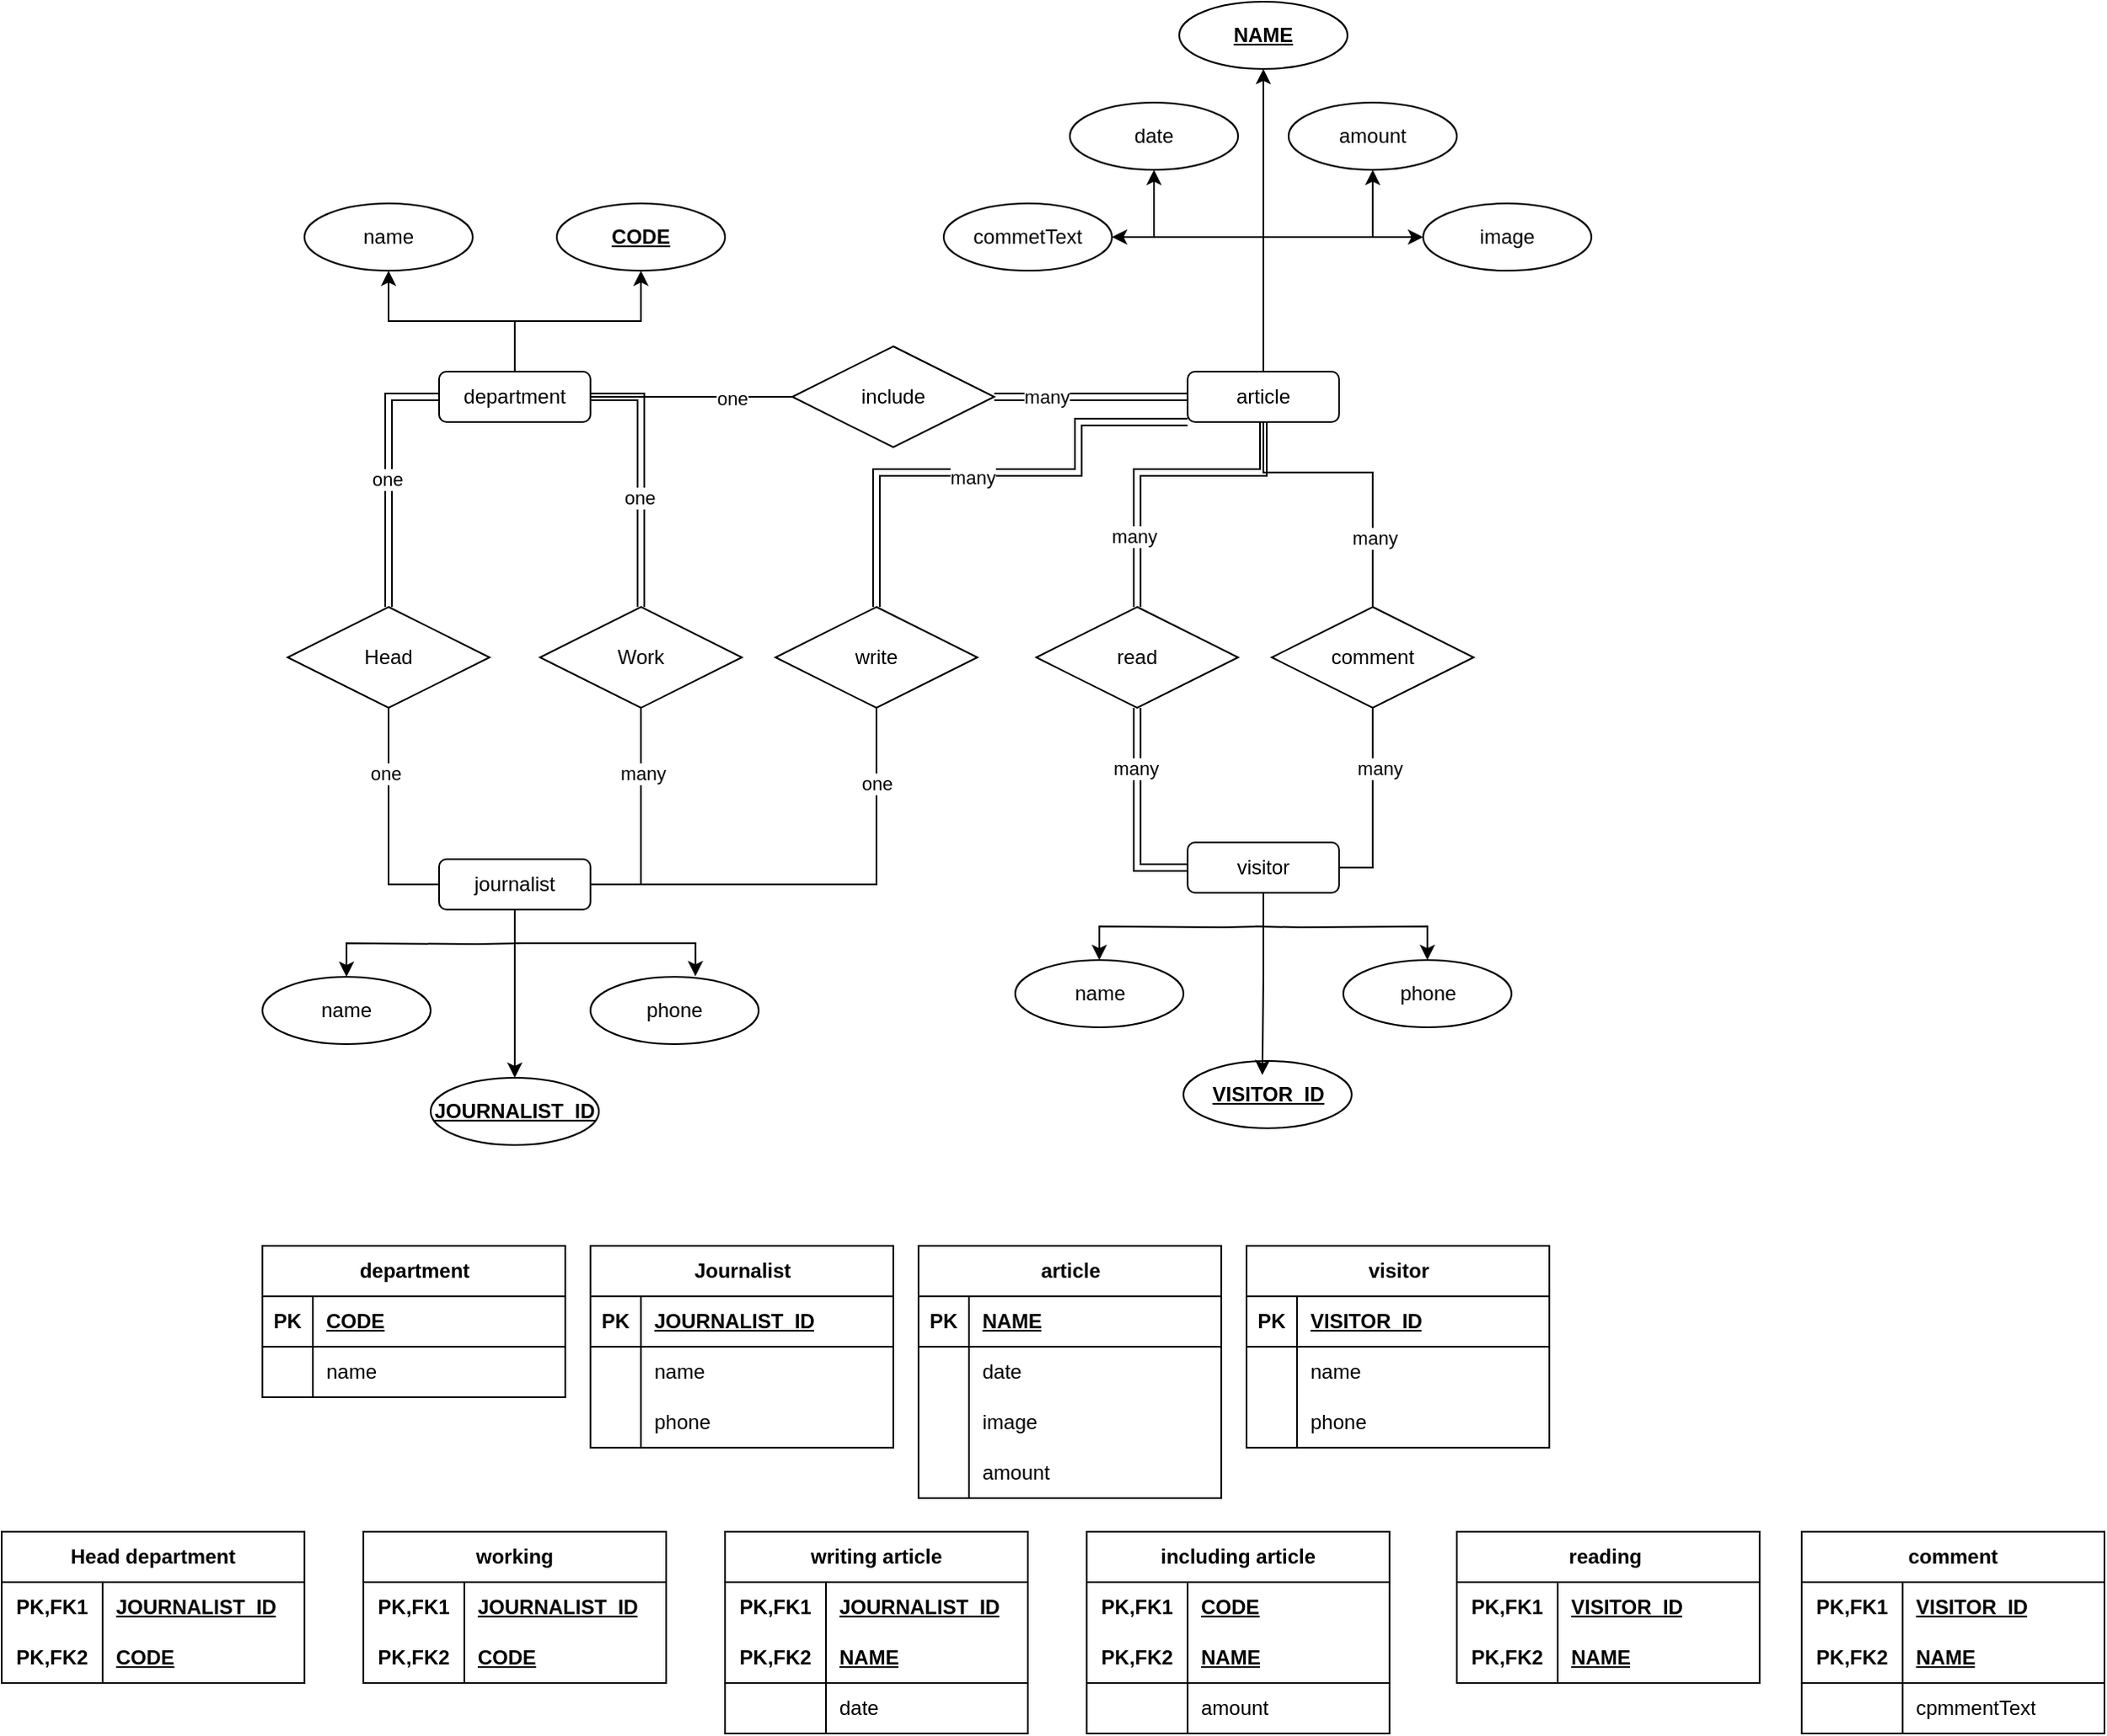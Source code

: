 <mxfile version="27.2.0">
  <diagram name="Page-1" id="ZXgbXsU9x3RriH2LHRqT">
    <mxGraphModel dx="2730" dy="1036" grid="1" gridSize="10" guides="1" tooltips="1" connect="1" arrows="1" fold="1" page="1" pageScale="1" pageWidth="850" pageHeight="1100" math="0" shadow="0">
      <root>
        <mxCell id="0" />
        <mxCell id="1" parent="0" />
        <mxCell id="Zdin0i1xlf6LLZEsbzjL-7" style="edgeStyle=orthogonalEdgeStyle;rounded=0;orthogonalLoop=1;jettySize=auto;html=1;entryX=0.5;entryY=1;entryDx=0;entryDy=0;" edge="1" parent="1" source="Zdin0i1xlf6LLZEsbzjL-1" target="Zdin0i1xlf6LLZEsbzjL-6">
          <mxGeometry relative="1" as="geometry" />
        </mxCell>
        <mxCell id="Zdin0i1xlf6LLZEsbzjL-67" style="edgeStyle=orthogonalEdgeStyle;rounded=0;orthogonalLoop=1;jettySize=auto;html=1;entryX=0.5;entryY=1;entryDx=0;entryDy=0;" edge="1" parent="1" source="Zdin0i1xlf6LLZEsbzjL-1" target="Zdin0i1xlf6LLZEsbzjL-66">
          <mxGeometry relative="1" as="geometry" />
        </mxCell>
        <mxCell id="Zdin0i1xlf6LLZEsbzjL-1" value="department" style="rounded=1;whiteSpace=wrap;html=1;" vertex="1" parent="1">
          <mxGeometry x="140" y="700" width="90" height="30" as="geometry" />
        </mxCell>
        <mxCell id="Zdin0i1xlf6LLZEsbzjL-57" style="edgeStyle=orthogonalEdgeStyle;rounded=0;orthogonalLoop=1;jettySize=auto;html=1;entryX=0.5;entryY=1;entryDx=0;entryDy=0;" edge="1" parent="1" source="Zdin0i1xlf6LLZEsbzjL-2" target="Zdin0i1xlf6LLZEsbzjL-14">
          <mxGeometry relative="1" as="geometry">
            <Array as="points">
              <mxPoint x="630" y="620" />
              <mxPoint x="695" y="620" />
            </Array>
          </mxGeometry>
        </mxCell>
        <mxCell id="Zdin0i1xlf6LLZEsbzjL-58" style="edgeStyle=orthogonalEdgeStyle;rounded=0;orthogonalLoop=1;jettySize=auto;html=1;entryX=0;entryY=0.5;entryDx=0;entryDy=0;" edge="1" parent="1" source="Zdin0i1xlf6LLZEsbzjL-2" target="Zdin0i1xlf6LLZEsbzjL-13">
          <mxGeometry relative="1" as="geometry">
            <Array as="points">
              <mxPoint x="630" y="620" />
            </Array>
          </mxGeometry>
        </mxCell>
        <mxCell id="Zdin0i1xlf6LLZEsbzjL-59" style="edgeStyle=orthogonalEdgeStyle;rounded=0;orthogonalLoop=1;jettySize=auto;html=1;entryX=0.5;entryY=1;entryDx=0;entryDy=0;" edge="1" parent="1" source="Zdin0i1xlf6LLZEsbzjL-2" target="Zdin0i1xlf6LLZEsbzjL-10">
          <mxGeometry relative="1" as="geometry">
            <Array as="points">
              <mxPoint x="630" y="620" />
              <mxPoint x="565" y="620" />
            </Array>
          </mxGeometry>
        </mxCell>
        <mxCell id="Zdin0i1xlf6LLZEsbzjL-226" style="edgeStyle=orthogonalEdgeStyle;rounded=0;orthogonalLoop=1;jettySize=auto;html=1;entryX=0.5;entryY=1;entryDx=0;entryDy=0;" edge="1" parent="1" source="Zdin0i1xlf6LLZEsbzjL-2" target="Zdin0i1xlf6LLZEsbzjL-8">
          <mxGeometry relative="1" as="geometry" />
        </mxCell>
        <mxCell id="Zdin0i1xlf6LLZEsbzjL-227" style="edgeStyle=orthogonalEdgeStyle;rounded=0;orthogonalLoop=1;jettySize=auto;html=1;entryX=1;entryY=0.5;entryDx=0;entryDy=0;" edge="1" parent="1" source="Zdin0i1xlf6LLZEsbzjL-2" target="Zdin0i1xlf6LLZEsbzjL-225">
          <mxGeometry relative="1" as="geometry">
            <Array as="points">
              <mxPoint x="630" y="620" />
            </Array>
          </mxGeometry>
        </mxCell>
        <mxCell id="Zdin0i1xlf6LLZEsbzjL-2" value="article" style="rounded=1;whiteSpace=wrap;html=1;" vertex="1" parent="1">
          <mxGeometry x="585" y="700" width="90" height="30" as="geometry" />
        </mxCell>
        <mxCell id="Zdin0i1xlf6LLZEsbzjL-36" value="" style="edgeStyle=orthogonalEdgeStyle;rounded=0;orthogonalLoop=1;jettySize=auto;html=1;" edge="1" parent="1" source="Zdin0i1xlf6LLZEsbzjL-3" target="Zdin0i1xlf6LLZEsbzjL-16">
          <mxGeometry relative="1" as="geometry" />
        </mxCell>
        <mxCell id="Zdin0i1xlf6LLZEsbzjL-40" style="edgeStyle=orthogonalEdgeStyle;rounded=0;orthogonalLoop=1;jettySize=auto;html=1;entryX=0.5;entryY=0;entryDx=0;entryDy=0;" edge="1" parent="1" target="Zdin0i1xlf6LLZEsbzjL-15">
          <mxGeometry relative="1" as="geometry">
            <mxPoint x="190" y="1040" as="sourcePoint" />
          </mxGeometry>
        </mxCell>
        <mxCell id="Zdin0i1xlf6LLZEsbzjL-3" value="journalist" style="rounded=1;whiteSpace=wrap;html=1;" vertex="1" parent="1">
          <mxGeometry x="140" y="990" width="90" height="30" as="geometry" />
        </mxCell>
        <mxCell id="Zdin0i1xlf6LLZEsbzjL-45" style="edgeStyle=orthogonalEdgeStyle;rounded=0;orthogonalLoop=1;jettySize=auto;html=1;entryX=0.5;entryY=0;entryDx=0;entryDy=0;" edge="1" parent="1" target="Zdin0i1xlf6LLZEsbzjL-18">
          <mxGeometry relative="1" as="geometry">
            <mxPoint x="630" y="1030" as="sourcePoint" />
          </mxGeometry>
        </mxCell>
        <mxCell id="Zdin0i1xlf6LLZEsbzjL-46" style="edgeStyle=orthogonalEdgeStyle;rounded=0;orthogonalLoop=1;jettySize=auto;html=1;" edge="1" parent="1" target="Zdin0i1xlf6LLZEsbzjL-20">
          <mxGeometry relative="1" as="geometry">
            <mxPoint x="625" y="1030" as="sourcePoint" />
          </mxGeometry>
        </mxCell>
        <mxCell id="Zdin0i1xlf6LLZEsbzjL-4" value="visitor" style="rounded=1;whiteSpace=wrap;html=1;" vertex="1" parent="1">
          <mxGeometry x="585" y="980" width="90" height="30" as="geometry" />
        </mxCell>
        <mxCell id="Zdin0i1xlf6LLZEsbzjL-6" value="name" style="ellipse;whiteSpace=wrap;html=1;align=center;" vertex="1" parent="1">
          <mxGeometry x="60" y="600" width="100" height="40" as="geometry" />
        </mxCell>
        <mxCell id="Zdin0i1xlf6LLZEsbzjL-8" value="&lt;b&gt;&lt;u&gt;NAME&lt;/u&gt;&lt;/b&gt;" style="ellipse;whiteSpace=wrap;html=1;align=center;" vertex="1" parent="1">
          <mxGeometry x="580" y="480" width="100" height="40" as="geometry" />
        </mxCell>
        <mxCell id="Zdin0i1xlf6LLZEsbzjL-10" value="date" style="ellipse;whiteSpace=wrap;html=1;align=center;" vertex="1" parent="1">
          <mxGeometry x="515" y="540" width="100" height="40" as="geometry" />
        </mxCell>
        <mxCell id="Zdin0i1xlf6LLZEsbzjL-13" value="image" style="ellipse;whiteSpace=wrap;html=1;align=center;" vertex="1" parent="1">
          <mxGeometry x="725" y="600" width="100" height="40" as="geometry" />
        </mxCell>
        <mxCell id="Zdin0i1xlf6LLZEsbzjL-14" value="amount" style="ellipse;whiteSpace=wrap;html=1;align=center;" vertex="1" parent="1">
          <mxGeometry x="645" y="540" width="100" height="40" as="geometry" />
        </mxCell>
        <mxCell id="Zdin0i1xlf6LLZEsbzjL-15" value="name" style="ellipse;whiteSpace=wrap;html=1;align=center;" vertex="1" parent="1">
          <mxGeometry x="35" y="1060" width="100" height="40" as="geometry" />
        </mxCell>
        <mxCell id="Zdin0i1xlf6LLZEsbzjL-16" value="&lt;u&gt;&lt;b&gt;JOURNALIST_ID&lt;/b&gt;&lt;/u&gt;" style="ellipse;whiteSpace=wrap;html=1;align=center;" vertex="1" parent="1">
          <mxGeometry x="135" y="1120" width="100" height="40" as="geometry" />
        </mxCell>
        <mxCell id="Zdin0i1xlf6LLZEsbzjL-17" value="phone" style="ellipse;whiteSpace=wrap;html=1;align=center;" vertex="1" parent="1">
          <mxGeometry x="230" y="1060" width="100" height="40" as="geometry" />
        </mxCell>
        <mxCell id="Zdin0i1xlf6LLZEsbzjL-18" value="name" style="ellipse;whiteSpace=wrap;html=1;align=center;" vertex="1" parent="1">
          <mxGeometry x="482.5" y="1050" width="100" height="40" as="geometry" />
        </mxCell>
        <mxCell id="Zdin0i1xlf6LLZEsbzjL-19" value="&lt;u&gt;&lt;b&gt;VISITOR_ID&lt;/b&gt;&lt;/u&gt;" style="ellipse;whiteSpace=wrap;html=1;align=center;" vertex="1" parent="1">
          <mxGeometry x="582.5" y="1110" width="100" height="40" as="geometry" />
        </mxCell>
        <mxCell id="Zdin0i1xlf6LLZEsbzjL-20" value="phone" style="ellipse;whiteSpace=wrap;html=1;align=center;" vertex="1" parent="1">
          <mxGeometry x="677.5" y="1050" width="100" height="40" as="geometry" />
        </mxCell>
        <mxCell id="Zdin0i1xlf6LLZEsbzjL-21" value="Head" style="shape=rhombus;perimeter=rhombusPerimeter;whiteSpace=wrap;html=1;align=center;" vertex="1" parent="1">
          <mxGeometry x="50" y="840" width="120" height="60" as="geometry" />
        </mxCell>
        <mxCell id="Zdin0i1xlf6LLZEsbzjL-22" value="Work" style="shape=rhombus;perimeter=rhombusPerimeter;whiteSpace=wrap;html=1;align=center;" vertex="1" parent="1">
          <mxGeometry x="200" y="840" width="120" height="60" as="geometry" />
        </mxCell>
        <mxCell id="Zdin0i1xlf6LLZEsbzjL-32" value="" style="endArrow=none;html=1;rounded=0;exitX=0;exitY=0.5;exitDx=0;exitDy=0;entryX=0.5;entryY=1;entryDx=0;entryDy=0;" edge="1" parent="1" source="Zdin0i1xlf6LLZEsbzjL-3" target="Zdin0i1xlf6LLZEsbzjL-21">
          <mxGeometry width="50" height="50" relative="1" as="geometry">
            <mxPoint x="400" y="840" as="sourcePoint" />
            <mxPoint x="70" y="960" as="targetPoint" />
            <Array as="points">
              <mxPoint x="110" y="1005" />
            </Array>
          </mxGeometry>
        </mxCell>
        <mxCell id="Zdin0i1xlf6LLZEsbzjL-69" value="one" style="edgeLabel;html=1;align=center;verticalAlign=middle;resizable=0;points=[];" vertex="1" connectable="0" parent="Zdin0i1xlf6LLZEsbzjL-32">
          <mxGeometry x="0.425" y="2" relative="1" as="geometry">
            <mxPoint as="offset" />
          </mxGeometry>
        </mxCell>
        <mxCell id="Zdin0i1xlf6LLZEsbzjL-33" value="" style="endArrow=none;html=1;rounded=0;exitX=1;exitY=0.5;exitDx=0;exitDy=0;entryX=0.5;entryY=1;entryDx=0;entryDy=0;" edge="1" parent="1" source="Zdin0i1xlf6LLZEsbzjL-3" target="Zdin0i1xlf6LLZEsbzjL-22">
          <mxGeometry width="50" height="50" relative="1" as="geometry">
            <mxPoint x="360" y="1035" as="sourcePoint" />
            <mxPoint x="330" y="930" as="targetPoint" />
            <Array as="points">
              <mxPoint x="260" y="1005" />
            </Array>
          </mxGeometry>
        </mxCell>
        <mxCell id="Zdin0i1xlf6LLZEsbzjL-73" value="many" style="edgeLabel;html=1;align=center;verticalAlign=middle;resizable=0;points=[];" vertex="1" connectable="0" parent="Zdin0i1xlf6LLZEsbzjL-33">
          <mxGeometry x="0.425" y="-1" relative="1" as="geometry">
            <mxPoint as="offset" />
          </mxGeometry>
        </mxCell>
        <mxCell id="Zdin0i1xlf6LLZEsbzjL-34" value="" style="shape=link;endArrow=classic;startArrow=classic;html=1;rounded=0;entryX=0.5;entryY=0;entryDx=0;entryDy=0;exitX=0;exitY=0.5;exitDx=0;exitDy=0;" edge="1" parent="1" source="Zdin0i1xlf6LLZEsbzjL-1" target="Zdin0i1xlf6LLZEsbzjL-21">
          <mxGeometry width="100" height="100" relative="1" as="geometry">
            <mxPoint x="380" y="860" as="sourcePoint" />
            <mxPoint x="480" y="760" as="targetPoint" />
            <Array as="points">
              <mxPoint x="110" y="715" />
            </Array>
          </mxGeometry>
        </mxCell>
        <mxCell id="Zdin0i1xlf6LLZEsbzjL-68" value="one" style="edgeLabel;html=1;align=center;verticalAlign=middle;resizable=0;points=[];" vertex="1" connectable="0" parent="Zdin0i1xlf6LLZEsbzjL-34">
          <mxGeometry x="0.017" y="-1" relative="1" as="geometry">
            <mxPoint as="offset" />
          </mxGeometry>
        </mxCell>
        <mxCell id="Zdin0i1xlf6LLZEsbzjL-35" value="" style="shape=link;endArrow=classic;startArrow=classic;html=1;rounded=0;entryX=0.5;entryY=0;entryDx=0;entryDy=0;exitX=1;exitY=0.5;exitDx=0;exitDy=0;" edge="1" parent="1" source="Zdin0i1xlf6LLZEsbzjL-1" target="Zdin0i1xlf6LLZEsbzjL-22">
          <mxGeometry width="100" height="100" relative="1" as="geometry">
            <mxPoint x="460" y="810" as="sourcePoint" />
            <mxPoint x="430" y="925" as="targetPoint" />
            <Array as="points">
              <mxPoint x="260" y="715" />
            </Array>
          </mxGeometry>
        </mxCell>
        <mxCell id="Zdin0i1xlf6LLZEsbzjL-70" value="one" style="edgeLabel;html=1;align=center;verticalAlign=middle;resizable=0;points=[];" vertex="1" connectable="0" parent="Zdin0i1xlf6LLZEsbzjL-35">
          <mxGeometry x="0.159" y="-1" relative="1" as="geometry">
            <mxPoint as="offset" />
          </mxGeometry>
        </mxCell>
        <mxCell id="Zdin0i1xlf6LLZEsbzjL-38" style="edgeStyle=orthogonalEdgeStyle;rounded=0;orthogonalLoop=1;jettySize=auto;html=1;entryX=0.624;entryY=-0.01;entryDx=0;entryDy=0;entryPerimeter=0;" edge="1" parent="1" source="Zdin0i1xlf6LLZEsbzjL-3" target="Zdin0i1xlf6LLZEsbzjL-17">
          <mxGeometry relative="1" as="geometry" />
        </mxCell>
        <mxCell id="Zdin0i1xlf6LLZEsbzjL-43" style="edgeStyle=orthogonalEdgeStyle;rounded=0;orthogonalLoop=1;jettySize=auto;html=1;entryX=0.469;entryY=0.21;entryDx=0;entryDy=0;entryPerimeter=0;" edge="1" parent="1" source="Zdin0i1xlf6LLZEsbzjL-4" target="Zdin0i1xlf6LLZEsbzjL-19">
          <mxGeometry relative="1" as="geometry" />
        </mxCell>
        <mxCell id="Zdin0i1xlf6LLZEsbzjL-47" value="write" style="shape=rhombus;perimeter=rhombusPerimeter;whiteSpace=wrap;html=1;align=center;" vertex="1" parent="1">
          <mxGeometry x="340" y="840" width="120" height="60" as="geometry" />
        </mxCell>
        <mxCell id="Zdin0i1xlf6LLZEsbzjL-49" value="" style="endArrow=none;html=1;rounded=0;exitX=1;exitY=0.5;exitDx=0;exitDy=0;entryX=0.5;entryY=1;entryDx=0;entryDy=0;" edge="1" parent="1" source="Zdin0i1xlf6LLZEsbzjL-3" target="Zdin0i1xlf6LLZEsbzjL-47">
          <mxGeometry width="50" height="50" relative="1" as="geometry">
            <mxPoint x="420" y="1055" as="sourcePoint" />
            <mxPoint x="450" y="950" as="targetPoint" />
            <Array as="points">
              <mxPoint x="400" y="1005" />
            </Array>
          </mxGeometry>
        </mxCell>
        <mxCell id="Zdin0i1xlf6LLZEsbzjL-78" value="one" style="edgeLabel;html=1;align=center;verticalAlign=middle;resizable=0;points=[];" vertex="1" connectable="0" parent="Zdin0i1xlf6LLZEsbzjL-49">
          <mxGeometry x="0.674" relative="1" as="geometry">
            <mxPoint as="offset" />
          </mxGeometry>
        </mxCell>
        <mxCell id="Zdin0i1xlf6LLZEsbzjL-50" value="" style="shape=link;endArrow=classic;startArrow=classic;html=1;rounded=0;entryX=0.5;entryY=0;entryDx=0;entryDy=0;exitX=0;exitY=1;exitDx=0;exitDy=0;" edge="1" parent="1" source="Zdin0i1xlf6LLZEsbzjL-2" target="Zdin0i1xlf6LLZEsbzjL-47">
          <mxGeometry width="100" height="100" relative="1" as="geometry">
            <mxPoint x="535" y="740" as="sourcePoint" />
            <mxPoint x="485" y="830" as="targetPoint" />
            <Array as="points">
              <mxPoint x="520" y="730" />
              <mxPoint x="520" y="760" />
              <mxPoint x="400" y="760" />
            </Array>
          </mxGeometry>
        </mxCell>
        <mxCell id="Zdin0i1xlf6LLZEsbzjL-77" value="many" style="edgeLabel;html=1;align=center;verticalAlign=middle;resizable=0;points=[];" vertex="1" connectable="0" parent="Zdin0i1xlf6LLZEsbzjL-50">
          <mxGeometry x="0.075" y="3" relative="1" as="geometry">
            <mxPoint as="offset" />
          </mxGeometry>
        </mxCell>
        <mxCell id="Zdin0i1xlf6LLZEsbzjL-51" value="read" style="shape=rhombus;perimeter=rhombusPerimeter;whiteSpace=wrap;html=1;align=center;" vertex="1" parent="1">
          <mxGeometry x="495" y="840" width="120" height="60" as="geometry" />
        </mxCell>
        <mxCell id="Zdin0i1xlf6LLZEsbzjL-52" value="comment" style="shape=rhombus;perimeter=rhombusPerimeter;whiteSpace=wrap;html=1;align=center;" vertex="1" parent="1">
          <mxGeometry x="635" y="840" width="120" height="60" as="geometry" />
        </mxCell>
        <mxCell id="Zdin0i1xlf6LLZEsbzjL-53" value="" style="shape=link;endArrow=classic;startArrow=classic;html=1;rounded=0;entryX=0;entryY=0.5;entryDx=0;entryDy=0;exitX=0.5;exitY=1;exitDx=0;exitDy=0;" edge="1" parent="1" source="Zdin0i1xlf6LLZEsbzjL-51" target="Zdin0i1xlf6LLZEsbzjL-4">
          <mxGeometry width="100" height="100" relative="1" as="geometry">
            <mxPoint x="705" y="950" as="sourcePoint" />
            <mxPoint x="520" y="1075" as="targetPoint" />
            <Array as="points">
              <mxPoint x="555" y="995" />
            </Array>
          </mxGeometry>
        </mxCell>
        <mxCell id="Zdin0i1xlf6LLZEsbzjL-80" value="many" style="edgeLabel;html=1;align=center;verticalAlign=middle;resizable=0;points=[];" vertex="1" connectable="0" parent="Zdin0i1xlf6LLZEsbzjL-53">
          <mxGeometry x="-0.427" y="-1" relative="1" as="geometry">
            <mxPoint as="offset" />
          </mxGeometry>
        </mxCell>
        <mxCell id="Zdin0i1xlf6LLZEsbzjL-54" value="" style="endArrow=none;html=1;rounded=0;exitX=1;exitY=0.5;exitDx=0;exitDy=0;entryX=0.5;entryY=1;entryDx=0;entryDy=0;" edge="1" parent="1" source="Zdin0i1xlf6LLZEsbzjL-4" target="Zdin0i1xlf6LLZEsbzjL-52">
          <mxGeometry width="50" height="50" relative="1" as="geometry">
            <mxPoint x="695" y="1020" as="sourcePoint" />
            <mxPoint x="725" y="915" as="targetPoint" />
            <Array as="points">
              <mxPoint x="695" y="995" />
            </Array>
          </mxGeometry>
        </mxCell>
        <mxCell id="Zdin0i1xlf6LLZEsbzjL-82" value="many" style="edgeLabel;html=1;align=center;verticalAlign=middle;resizable=0;points=[];" vertex="1" connectable="0" parent="Zdin0i1xlf6LLZEsbzjL-54">
          <mxGeometry x="0.377" y="-4" relative="1" as="geometry">
            <mxPoint as="offset" />
          </mxGeometry>
        </mxCell>
        <mxCell id="Zdin0i1xlf6LLZEsbzjL-55" value="" style="shape=link;endArrow=classic;startArrow=classic;html=1;rounded=0;entryX=0.5;entryY=0;entryDx=0;entryDy=0;exitX=0.5;exitY=1;exitDx=0;exitDy=0;" edge="1" parent="1" source="Zdin0i1xlf6LLZEsbzjL-2" target="Zdin0i1xlf6LLZEsbzjL-51">
          <mxGeometry width="100" height="100" relative="1" as="geometry">
            <mxPoint x="630" y="800" as="sourcePoint" />
            <mxPoint x="550" y="875" as="targetPoint" />
            <Array as="points">
              <mxPoint x="630" y="760" />
              <mxPoint x="555" y="760" />
            </Array>
          </mxGeometry>
        </mxCell>
        <mxCell id="Zdin0i1xlf6LLZEsbzjL-79" value="many" style="edgeLabel;html=1;align=center;verticalAlign=middle;resizable=0;points=[];" vertex="1" connectable="0" parent="Zdin0i1xlf6LLZEsbzjL-55">
          <mxGeometry x="0.544" y="-2" relative="1" as="geometry">
            <mxPoint as="offset" />
          </mxGeometry>
        </mxCell>
        <mxCell id="Zdin0i1xlf6LLZEsbzjL-56" value="" style="endArrow=none;html=1;rounded=0;exitX=0.5;exitY=0;exitDx=0;exitDy=0;entryX=0.5;entryY=1;entryDx=0;entryDy=0;" edge="1" parent="1" source="Zdin0i1xlf6LLZEsbzjL-52" target="Zdin0i1xlf6LLZEsbzjL-2">
          <mxGeometry width="50" height="50" relative="1" as="geometry">
            <mxPoint x="740" y="865" as="sourcePoint" />
            <mxPoint x="760" y="770" as="targetPoint" />
            <Array as="points">
              <mxPoint x="695" y="760" />
              <mxPoint x="630" y="760" />
            </Array>
          </mxGeometry>
        </mxCell>
        <mxCell id="Zdin0i1xlf6LLZEsbzjL-81" value="many" style="edgeLabel;html=1;align=center;verticalAlign=middle;resizable=0;points=[];" vertex="1" connectable="0" parent="Zdin0i1xlf6LLZEsbzjL-56">
          <mxGeometry x="-0.529" y="-1" relative="1" as="geometry">
            <mxPoint as="offset" />
          </mxGeometry>
        </mxCell>
        <mxCell id="Zdin0i1xlf6LLZEsbzjL-62" value="include" style="shape=rhombus;perimeter=rhombusPerimeter;whiteSpace=wrap;html=1;align=center;" vertex="1" parent="1">
          <mxGeometry x="350" y="685" width="120" height="60" as="geometry" />
        </mxCell>
        <mxCell id="Zdin0i1xlf6LLZEsbzjL-63" value="" style="shape=link;endArrow=classic;startArrow=classic;html=1;rounded=0;entryX=1;entryY=0.5;entryDx=0;entryDy=0;exitX=0;exitY=0.5;exitDx=0;exitDy=0;" edge="1" parent="1" source="Zdin0i1xlf6LLZEsbzjL-2" target="Zdin0i1xlf6LLZEsbzjL-62">
          <mxGeometry width="100" height="100" relative="1" as="geometry">
            <mxPoint x="360" y="650" as="sourcePoint" />
            <mxPoint x="330" y="765" as="targetPoint" />
            <Array as="points" />
          </mxGeometry>
        </mxCell>
        <mxCell id="Zdin0i1xlf6LLZEsbzjL-74" value="many" style="edgeLabel;html=1;align=center;verticalAlign=middle;resizable=0;points=[];" vertex="1" connectable="0" parent="Zdin0i1xlf6LLZEsbzjL-63">
          <mxGeometry x="0.471" relative="1" as="geometry">
            <mxPoint as="offset" />
          </mxGeometry>
        </mxCell>
        <mxCell id="Zdin0i1xlf6LLZEsbzjL-64" value="" style="endArrow=none;html=1;rounded=0;exitX=0;exitY=0.5;exitDx=0;exitDy=0;entryX=1;entryY=0.5;entryDx=0;entryDy=0;" edge="1" parent="1" source="Zdin0i1xlf6LLZEsbzjL-62" target="Zdin0i1xlf6LLZEsbzjL-1">
          <mxGeometry width="50" height="50" relative="1" as="geometry">
            <mxPoint x="375" y="690" as="sourcePoint" />
            <mxPoint x="310" y="580" as="targetPoint" />
            <Array as="points" />
          </mxGeometry>
        </mxCell>
        <mxCell id="Zdin0i1xlf6LLZEsbzjL-76" value="one" style="edgeLabel;html=1;align=center;verticalAlign=middle;resizable=0;points=[];" vertex="1" connectable="0" parent="Zdin0i1xlf6LLZEsbzjL-64">
          <mxGeometry x="-0.39" y="1" relative="1" as="geometry">
            <mxPoint as="offset" />
          </mxGeometry>
        </mxCell>
        <mxCell id="Zdin0i1xlf6LLZEsbzjL-66" value="&lt;b&gt;&lt;u&gt;CODE&lt;/u&gt;&lt;/b&gt;" style="ellipse;whiteSpace=wrap;html=1;align=center;" vertex="1" parent="1">
          <mxGeometry x="210" y="600" width="100" height="40" as="geometry" />
        </mxCell>
        <mxCell id="Zdin0i1xlf6LLZEsbzjL-83" value="department" style="shape=table;startSize=30;container=1;collapsible=1;childLayout=tableLayout;fixedRows=1;rowLines=0;fontStyle=1;align=center;resizeLast=1;html=1;" vertex="1" parent="1">
          <mxGeometry x="35" y="1220" width="180" height="90" as="geometry" />
        </mxCell>
        <mxCell id="Zdin0i1xlf6LLZEsbzjL-84" value="" style="shape=tableRow;horizontal=0;startSize=0;swimlaneHead=0;swimlaneBody=0;fillColor=none;collapsible=0;dropTarget=0;points=[[0,0.5],[1,0.5]];portConstraint=eastwest;top=0;left=0;right=0;bottom=1;" vertex="1" parent="Zdin0i1xlf6LLZEsbzjL-83">
          <mxGeometry y="30" width="180" height="30" as="geometry" />
        </mxCell>
        <mxCell id="Zdin0i1xlf6LLZEsbzjL-85" value="PK" style="shape=partialRectangle;connectable=0;fillColor=none;top=0;left=0;bottom=0;right=0;fontStyle=1;overflow=hidden;whiteSpace=wrap;html=1;" vertex="1" parent="Zdin0i1xlf6LLZEsbzjL-84">
          <mxGeometry width="30" height="30" as="geometry">
            <mxRectangle width="30" height="30" as="alternateBounds" />
          </mxGeometry>
        </mxCell>
        <mxCell id="Zdin0i1xlf6LLZEsbzjL-86" value="CODE" style="shape=partialRectangle;connectable=0;fillColor=none;top=0;left=0;bottom=0;right=0;align=left;spacingLeft=6;fontStyle=5;overflow=hidden;whiteSpace=wrap;html=1;" vertex="1" parent="Zdin0i1xlf6LLZEsbzjL-84">
          <mxGeometry x="30" width="150" height="30" as="geometry">
            <mxRectangle width="150" height="30" as="alternateBounds" />
          </mxGeometry>
        </mxCell>
        <mxCell id="Zdin0i1xlf6LLZEsbzjL-87" value="" style="shape=tableRow;horizontal=0;startSize=0;swimlaneHead=0;swimlaneBody=0;fillColor=none;collapsible=0;dropTarget=0;points=[[0,0.5],[1,0.5]];portConstraint=eastwest;top=0;left=0;right=0;bottom=0;" vertex="1" parent="Zdin0i1xlf6LLZEsbzjL-83">
          <mxGeometry y="60" width="180" height="30" as="geometry" />
        </mxCell>
        <mxCell id="Zdin0i1xlf6LLZEsbzjL-88" value="" style="shape=partialRectangle;connectable=0;fillColor=none;top=0;left=0;bottom=0;right=0;editable=1;overflow=hidden;whiteSpace=wrap;html=1;" vertex="1" parent="Zdin0i1xlf6LLZEsbzjL-87">
          <mxGeometry width="30" height="30" as="geometry">
            <mxRectangle width="30" height="30" as="alternateBounds" />
          </mxGeometry>
        </mxCell>
        <mxCell id="Zdin0i1xlf6LLZEsbzjL-89" value="name" style="shape=partialRectangle;connectable=0;fillColor=none;top=0;left=0;bottom=0;right=0;align=left;spacingLeft=6;overflow=hidden;whiteSpace=wrap;html=1;" vertex="1" parent="Zdin0i1xlf6LLZEsbzjL-87">
          <mxGeometry x="30" width="150" height="30" as="geometry">
            <mxRectangle width="150" height="30" as="alternateBounds" />
          </mxGeometry>
        </mxCell>
        <mxCell id="Zdin0i1xlf6LLZEsbzjL-108" value="Journalist" style="shape=table;startSize=30;container=1;collapsible=1;childLayout=tableLayout;fixedRows=1;rowLines=0;fontStyle=1;align=center;resizeLast=1;html=1;" vertex="1" parent="1">
          <mxGeometry x="230" y="1220" width="180" height="120" as="geometry" />
        </mxCell>
        <mxCell id="Zdin0i1xlf6LLZEsbzjL-109" value="" style="shape=tableRow;horizontal=0;startSize=0;swimlaneHead=0;swimlaneBody=0;fillColor=none;collapsible=0;dropTarget=0;points=[[0,0.5],[1,0.5]];portConstraint=eastwest;top=0;left=0;right=0;bottom=1;" vertex="1" parent="Zdin0i1xlf6LLZEsbzjL-108">
          <mxGeometry y="30" width="180" height="30" as="geometry" />
        </mxCell>
        <mxCell id="Zdin0i1xlf6LLZEsbzjL-110" value="PK" style="shape=partialRectangle;connectable=0;fillColor=none;top=0;left=0;bottom=0;right=0;fontStyle=1;overflow=hidden;whiteSpace=wrap;html=1;" vertex="1" parent="Zdin0i1xlf6LLZEsbzjL-109">
          <mxGeometry width="30" height="30" as="geometry">
            <mxRectangle width="30" height="30" as="alternateBounds" />
          </mxGeometry>
        </mxCell>
        <mxCell id="Zdin0i1xlf6LLZEsbzjL-111" value="&lt;u style=&quot;text-align: center;&quot;&gt;JOURNALIST_ID&lt;/u&gt;" style="shape=partialRectangle;connectable=0;fillColor=none;top=0;left=0;bottom=0;right=0;align=left;spacingLeft=6;fontStyle=5;overflow=hidden;whiteSpace=wrap;html=1;" vertex="1" parent="Zdin0i1xlf6LLZEsbzjL-109">
          <mxGeometry x="30" width="150" height="30" as="geometry">
            <mxRectangle width="150" height="30" as="alternateBounds" />
          </mxGeometry>
        </mxCell>
        <mxCell id="Zdin0i1xlf6LLZEsbzjL-112" value="" style="shape=tableRow;horizontal=0;startSize=0;swimlaneHead=0;swimlaneBody=0;fillColor=none;collapsible=0;dropTarget=0;points=[[0,0.5],[1,0.5]];portConstraint=eastwest;top=0;left=0;right=0;bottom=0;" vertex="1" parent="Zdin0i1xlf6LLZEsbzjL-108">
          <mxGeometry y="60" width="180" height="30" as="geometry" />
        </mxCell>
        <mxCell id="Zdin0i1xlf6LLZEsbzjL-113" value="" style="shape=partialRectangle;connectable=0;fillColor=none;top=0;left=0;bottom=0;right=0;editable=1;overflow=hidden;whiteSpace=wrap;html=1;" vertex="1" parent="Zdin0i1xlf6LLZEsbzjL-112">
          <mxGeometry width="30" height="30" as="geometry">
            <mxRectangle width="30" height="30" as="alternateBounds" />
          </mxGeometry>
        </mxCell>
        <mxCell id="Zdin0i1xlf6LLZEsbzjL-114" value="name" style="shape=partialRectangle;connectable=0;fillColor=none;top=0;left=0;bottom=0;right=0;align=left;spacingLeft=6;overflow=hidden;whiteSpace=wrap;html=1;" vertex="1" parent="Zdin0i1xlf6LLZEsbzjL-112">
          <mxGeometry x="30" width="150" height="30" as="geometry">
            <mxRectangle width="150" height="30" as="alternateBounds" />
          </mxGeometry>
        </mxCell>
        <mxCell id="Zdin0i1xlf6LLZEsbzjL-115" value="" style="shape=tableRow;horizontal=0;startSize=0;swimlaneHead=0;swimlaneBody=0;fillColor=none;collapsible=0;dropTarget=0;points=[[0,0.5],[1,0.5]];portConstraint=eastwest;top=0;left=0;right=0;bottom=0;" vertex="1" parent="Zdin0i1xlf6LLZEsbzjL-108">
          <mxGeometry y="90" width="180" height="30" as="geometry" />
        </mxCell>
        <mxCell id="Zdin0i1xlf6LLZEsbzjL-116" value="" style="shape=partialRectangle;connectable=0;fillColor=none;top=0;left=0;bottom=0;right=0;editable=1;overflow=hidden;whiteSpace=wrap;html=1;" vertex="1" parent="Zdin0i1xlf6LLZEsbzjL-115">
          <mxGeometry width="30" height="30" as="geometry">
            <mxRectangle width="30" height="30" as="alternateBounds" />
          </mxGeometry>
        </mxCell>
        <mxCell id="Zdin0i1xlf6LLZEsbzjL-117" value="phone" style="shape=partialRectangle;connectable=0;fillColor=none;top=0;left=0;bottom=0;right=0;align=left;spacingLeft=6;overflow=hidden;whiteSpace=wrap;html=1;" vertex="1" parent="Zdin0i1xlf6LLZEsbzjL-115">
          <mxGeometry x="30" width="150" height="30" as="geometry">
            <mxRectangle width="150" height="30" as="alternateBounds" />
          </mxGeometry>
        </mxCell>
        <mxCell id="Zdin0i1xlf6LLZEsbzjL-121" value="article" style="shape=table;startSize=30;container=1;collapsible=1;childLayout=tableLayout;fixedRows=1;rowLines=0;fontStyle=1;align=center;resizeLast=1;html=1;" vertex="1" parent="1">
          <mxGeometry x="425" y="1220" width="180" height="150" as="geometry" />
        </mxCell>
        <mxCell id="Zdin0i1xlf6LLZEsbzjL-122" value="" style="shape=tableRow;horizontal=0;startSize=0;swimlaneHead=0;swimlaneBody=0;fillColor=none;collapsible=0;dropTarget=0;points=[[0,0.5],[1,0.5]];portConstraint=eastwest;top=0;left=0;right=0;bottom=1;" vertex="1" parent="Zdin0i1xlf6LLZEsbzjL-121">
          <mxGeometry y="30" width="180" height="30" as="geometry" />
        </mxCell>
        <mxCell id="Zdin0i1xlf6LLZEsbzjL-123" value="PK" style="shape=partialRectangle;connectable=0;fillColor=none;top=0;left=0;bottom=0;right=0;fontStyle=1;overflow=hidden;whiteSpace=wrap;html=1;" vertex="1" parent="Zdin0i1xlf6LLZEsbzjL-122">
          <mxGeometry width="30" height="30" as="geometry">
            <mxRectangle width="30" height="30" as="alternateBounds" />
          </mxGeometry>
        </mxCell>
        <mxCell id="Zdin0i1xlf6LLZEsbzjL-124" value="&lt;b style=&quot;text-align: center;&quot;&gt;&lt;u&gt;NAME&lt;/u&gt;&lt;/b&gt;" style="shape=partialRectangle;connectable=0;fillColor=none;top=0;left=0;bottom=0;right=0;align=left;spacingLeft=6;fontStyle=5;overflow=hidden;whiteSpace=wrap;html=1;" vertex="1" parent="Zdin0i1xlf6LLZEsbzjL-122">
          <mxGeometry x="30" width="150" height="30" as="geometry">
            <mxRectangle width="150" height="30" as="alternateBounds" />
          </mxGeometry>
        </mxCell>
        <mxCell id="Zdin0i1xlf6LLZEsbzjL-125" value="" style="shape=tableRow;horizontal=0;startSize=0;swimlaneHead=0;swimlaneBody=0;fillColor=none;collapsible=0;dropTarget=0;points=[[0,0.5],[1,0.5]];portConstraint=eastwest;top=0;left=0;right=0;bottom=0;" vertex="1" parent="Zdin0i1xlf6LLZEsbzjL-121">
          <mxGeometry y="60" width="180" height="30" as="geometry" />
        </mxCell>
        <mxCell id="Zdin0i1xlf6LLZEsbzjL-126" value="" style="shape=partialRectangle;connectable=0;fillColor=none;top=0;left=0;bottom=0;right=0;editable=1;overflow=hidden;whiteSpace=wrap;html=1;" vertex="1" parent="Zdin0i1xlf6LLZEsbzjL-125">
          <mxGeometry width="30" height="30" as="geometry">
            <mxRectangle width="30" height="30" as="alternateBounds" />
          </mxGeometry>
        </mxCell>
        <mxCell id="Zdin0i1xlf6LLZEsbzjL-127" value="date" style="shape=partialRectangle;connectable=0;fillColor=none;top=0;left=0;bottom=0;right=0;align=left;spacingLeft=6;overflow=hidden;whiteSpace=wrap;html=1;" vertex="1" parent="Zdin0i1xlf6LLZEsbzjL-125">
          <mxGeometry x="30" width="150" height="30" as="geometry">
            <mxRectangle width="150" height="30" as="alternateBounds" />
          </mxGeometry>
        </mxCell>
        <mxCell id="Zdin0i1xlf6LLZEsbzjL-128" value="" style="shape=tableRow;horizontal=0;startSize=0;swimlaneHead=0;swimlaneBody=0;fillColor=none;collapsible=0;dropTarget=0;points=[[0,0.5],[1,0.5]];portConstraint=eastwest;top=0;left=0;right=0;bottom=0;" vertex="1" parent="Zdin0i1xlf6LLZEsbzjL-121">
          <mxGeometry y="90" width="180" height="30" as="geometry" />
        </mxCell>
        <mxCell id="Zdin0i1xlf6LLZEsbzjL-129" value="" style="shape=partialRectangle;connectable=0;fillColor=none;top=0;left=0;bottom=0;right=0;editable=1;overflow=hidden;whiteSpace=wrap;html=1;" vertex="1" parent="Zdin0i1xlf6LLZEsbzjL-128">
          <mxGeometry width="30" height="30" as="geometry">
            <mxRectangle width="30" height="30" as="alternateBounds" />
          </mxGeometry>
        </mxCell>
        <mxCell id="Zdin0i1xlf6LLZEsbzjL-130" value="image" style="shape=partialRectangle;connectable=0;fillColor=none;top=0;left=0;bottom=0;right=0;align=left;spacingLeft=6;overflow=hidden;whiteSpace=wrap;html=1;" vertex="1" parent="Zdin0i1xlf6LLZEsbzjL-128">
          <mxGeometry x="30" width="150" height="30" as="geometry">
            <mxRectangle width="150" height="30" as="alternateBounds" />
          </mxGeometry>
        </mxCell>
        <mxCell id="Zdin0i1xlf6LLZEsbzjL-131" value="" style="shape=tableRow;horizontal=0;startSize=0;swimlaneHead=0;swimlaneBody=0;fillColor=none;collapsible=0;dropTarget=0;points=[[0,0.5],[1,0.5]];portConstraint=eastwest;top=0;left=0;right=0;bottom=0;" vertex="1" parent="Zdin0i1xlf6LLZEsbzjL-121">
          <mxGeometry y="120" width="180" height="30" as="geometry" />
        </mxCell>
        <mxCell id="Zdin0i1xlf6LLZEsbzjL-132" value="" style="shape=partialRectangle;connectable=0;fillColor=none;top=0;left=0;bottom=0;right=0;editable=1;overflow=hidden;whiteSpace=wrap;html=1;" vertex="1" parent="Zdin0i1xlf6LLZEsbzjL-131">
          <mxGeometry width="30" height="30" as="geometry">
            <mxRectangle width="30" height="30" as="alternateBounds" />
          </mxGeometry>
        </mxCell>
        <mxCell id="Zdin0i1xlf6LLZEsbzjL-133" value="amount" style="shape=partialRectangle;connectable=0;fillColor=none;top=0;left=0;bottom=0;right=0;align=left;spacingLeft=6;overflow=hidden;whiteSpace=wrap;html=1;" vertex="1" parent="Zdin0i1xlf6LLZEsbzjL-131">
          <mxGeometry x="30" width="150" height="30" as="geometry">
            <mxRectangle width="150" height="30" as="alternateBounds" />
          </mxGeometry>
        </mxCell>
        <mxCell id="Zdin0i1xlf6LLZEsbzjL-134" value="visitor" style="shape=table;startSize=30;container=1;collapsible=1;childLayout=tableLayout;fixedRows=1;rowLines=0;fontStyle=1;align=center;resizeLast=1;html=1;" vertex="1" parent="1">
          <mxGeometry x="620" y="1220" width="180" height="120" as="geometry" />
        </mxCell>
        <mxCell id="Zdin0i1xlf6LLZEsbzjL-135" value="" style="shape=tableRow;horizontal=0;startSize=0;swimlaneHead=0;swimlaneBody=0;fillColor=none;collapsible=0;dropTarget=0;points=[[0,0.5],[1,0.5]];portConstraint=eastwest;top=0;left=0;right=0;bottom=1;" vertex="1" parent="Zdin0i1xlf6LLZEsbzjL-134">
          <mxGeometry y="30" width="180" height="30" as="geometry" />
        </mxCell>
        <mxCell id="Zdin0i1xlf6LLZEsbzjL-136" value="PK" style="shape=partialRectangle;connectable=0;fillColor=none;top=0;left=0;bottom=0;right=0;fontStyle=1;overflow=hidden;whiteSpace=wrap;html=1;" vertex="1" parent="Zdin0i1xlf6LLZEsbzjL-135">
          <mxGeometry width="30" height="30" as="geometry">
            <mxRectangle width="30" height="30" as="alternateBounds" />
          </mxGeometry>
        </mxCell>
        <mxCell id="Zdin0i1xlf6LLZEsbzjL-137" value="&lt;u style=&quot;text-align: center;&quot;&gt;VISITOR_ID&lt;/u&gt;" style="shape=partialRectangle;connectable=0;fillColor=none;top=0;left=0;bottom=0;right=0;align=left;spacingLeft=6;fontStyle=5;overflow=hidden;whiteSpace=wrap;html=1;" vertex="1" parent="Zdin0i1xlf6LLZEsbzjL-135">
          <mxGeometry x="30" width="150" height="30" as="geometry">
            <mxRectangle width="150" height="30" as="alternateBounds" />
          </mxGeometry>
        </mxCell>
        <mxCell id="Zdin0i1xlf6LLZEsbzjL-138" value="" style="shape=tableRow;horizontal=0;startSize=0;swimlaneHead=0;swimlaneBody=0;fillColor=none;collapsible=0;dropTarget=0;points=[[0,0.5],[1,0.5]];portConstraint=eastwest;top=0;left=0;right=0;bottom=0;" vertex="1" parent="Zdin0i1xlf6LLZEsbzjL-134">
          <mxGeometry y="60" width="180" height="30" as="geometry" />
        </mxCell>
        <mxCell id="Zdin0i1xlf6LLZEsbzjL-139" value="" style="shape=partialRectangle;connectable=0;fillColor=none;top=0;left=0;bottom=0;right=0;editable=1;overflow=hidden;whiteSpace=wrap;html=1;" vertex="1" parent="Zdin0i1xlf6LLZEsbzjL-138">
          <mxGeometry width="30" height="30" as="geometry">
            <mxRectangle width="30" height="30" as="alternateBounds" />
          </mxGeometry>
        </mxCell>
        <mxCell id="Zdin0i1xlf6LLZEsbzjL-140" value="name" style="shape=partialRectangle;connectable=0;fillColor=none;top=0;left=0;bottom=0;right=0;align=left;spacingLeft=6;overflow=hidden;whiteSpace=wrap;html=1;" vertex="1" parent="Zdin0i1xlf6LLZEsbzjL-138">
          <mxGeometry x="30" width="150" height="30" as="geometry">
            <mxRectangle width="150" height="30" as="alternateBounds" />
          </mxGeometry>
        </mxCell>
        <mxCell id="Zdin0i1xlf6LLZEsbzjL-141" value="" style="shape=tableRow;horizontal=0;startSize=0;swimlaneHead=0;swimlaneBody=0;fillColor=none;collapsible=0;dropTarget=0;points=[[0,0.5],[1,0.5]];portConstraint=eastwest;top=0;left=0;right=0;bottom=0;" vertex="1" parent="Zdin0i1xlf6LLZEsbzjL-134">
          <mxGeometry y="90" width="180" height="30" as="geometry" />
        </mxCell>
        <mxCell id="Zdin0i1xlf6LLZEsbzjL-142" value="" style="shape=partialRectangle;connectable=0;fillColor=none;top=0;left=0;bottom=0;right=0;editable=1;overflow=hidden;whiteSpace=wrap;html=1;" vertex="1" parent="Zdin0i1xlf6LLZEsbzjL-141">
          <mxGeometry width="30" height="30" as="geometry">
            <mxRectangle width="30" height="30" as="alternateBounds" />
          </mxGeometry>
        </mxCell>
        <mxCell id="Zdin0i1xlf6LLZEsbzjL-143" value="phone" style="shape=partialRectangle;connectable=0;fillColor=none;top=0;left=0;bottom=0;right=0;align=left;spacingLeft=6;overflow=hidden;whiteSpace=wrap;html=1;" vertex="1" parent="Zdin0i1xlf6LLZEsbzjL-141">
          <mxGeometry x="30" width="150" height="30" as="geometry">
            <mxRectangle width="150" height="30" as="alternateBounds" />
          </mxGeometry>
        </mxCell>
        <mxCell id="Zdin0i1xlf6LLZEsbzjL-147" value="Head department" style="shape=table;startSize=30;container=1;collapsible=1;childLayout=tableLayout;fixedRows=1;rowLines=0;fontStyle=1;align=center;resizeLast=1;html=1;whiteSpace=wrap;" vertex="1" parent="1">
          <mxGeometry x="-120" y="1390" width="180" height="90" as="geometry" />
        </mxCell>
        <mxCell id="Zdin0i1xlf6LLZEsbzjL-148" value="" style="shape=tableRow;horizontal=0;startSize=0;swimlaneHead=0;swimlaneBody=0;fillColor=none;collapsible=0;dropTarget=0;points=[[0,0.5],[1,0.5]];portConstraint=eastwest;top=0;left=0;right=0;bottom=0;html=1;" vertex="1" parent="Zdin0i1xlf6LLZEsbzjL-147">
          <mxGeometry y="30" width="180" height="30" as="geometry" />
        </mxCell>
        <mxCell id="Zdin0i1xlf6LLZEsbzjL-149" value="PK,FK1" style="shape=partialRectangle;connectable=0;fillColor=none;top=0;left=0;bottom=0;right=0;fontStyle=1;overflow=hidden;html=1;whiteSpace=wrap;" vertex="1" parent="Zdin0i1xlf6LLZEsbzjL-148">
          <mxGeometry width="60" height="30" as="geometry">
            <mxRectangle width="60" height="30" as="alternateBounds" />
          </mxGeometry>
        </mxCell>
        <mxCell id="Zdin0i1xlf6LLZEsbzjL-150" value="&lt;u style=&quot;text-align: center;&quot;&gt;JOURNALIST_ID&lt;/u&gt;" style="shape=partialRectangle;connectable=0;fillColor=none;top=0;left=0;bottom=0;right=0;align=left;spacingLeft=6;fontStyle=5;overflow=hidden;html=1;whiteSpace=wrap;" vertex="1" parent="Zdin0i1xlf6LLZEsbzjL-148">
          <mxGeometry x="60" width="120" height="30" as="geometry">
            <mxRectangle width="120" height="30" as="alternateBounds" />
          </mxGeometry>
        </mxCell>
        <mxCell id="Zdin0i1xlf6LLZEsbzjL-151" value="" style="shape=tableRow;horizontal=0;startSize=0;swimlaneHead=0;swimlaneBody=0;fillColor=none;collapsible=0;dropTarget=0;points=[[0,0.5],[1,0.5]];portConstraint=eastwest;top=0;left=0;right=0;bottom=1;html=1;" vertex="1" parent="Zdin0i1xlf6LLZEsbzjL-147">
          <mxGeometry y="60" width="180" height="30" as="geometry" />
        </mxCell>
        <mxCell id="Zdin0i1xlf6LLZEsbzjL-152" value="PK,FK2" style="shape=partialRectangle;connectable=0;fillColor=none;top=0;left=0;bottom=0;right=0;fontStyle=1;overflow=hidden;html=1;whiteSpace=wrap;" vertex="1" parent="Zdin0i1xlf6LLZEsbzjL-151">
          <mxGeometry width="60" height="30" as="geometry">
            <mxRectangle width="60" height="30" as="alternateBounds" />
          </mxGeometry>
        </mxCell>
        <mxCell id="Zdin0i1xlf6LLZEsbzjL-153" value="CODE" style="shape=partialRectangle;connectable=0;fillColor=none;top=0;left=0;bottom=0;right=0;align=left;spacingLeft=6;fontStyle=5;overflow=hidden;html=1;whiteSpace=wrap;" vertex="1" parent="Zdin0i1xlf6LLZEsbzjL-151">
          <mxGeometry x="60" width="120" height="30" as="geometry">
            <mxRectangle width="120" height="30" as="alternateBounds" />
          </mxGeometry>
        </mxCell>
        <mxCell id="Zdin0i1xlf6LLZEsbzjL-160" value="working" style="shape=table;startSize=30;container=1;collapsible=1;childLayout=tableLayout;fixedRows=1;rowLines=0;fontStyle=1;align=center;resizeLast=1;html=1;whiteSpace=wrap;" vertex="1" parent="1">
          <mxGeometry x="95" y="1390" width="180" height="90" as="geometry" />
        </mxCell>
        <mxCell id="Zdin0i1xlf6LLZEsbzjL-161" value="" style="shape=tableRow;horizontal=0;startSize=0;swimlaneHead=0;swimlaneBody=0;fillColor=none;collapsible=0;dropTarget=0;points=[[0,0.5],[1,0.5]];portConstraint=eastwest;top=0;left=0;right=0;bottom=0;html=1;" vertex="1" parent="Zdin0i1xlf6LLZEsbzjL-160">
          <mxGeometry y="30" width="180" height="30" as="geometry" />
        </mxCell>
        <mxCell id="Zdin0i1xlf6LLZEsbzjL-162" value="PK,FK1" style="shape=partialRectangle;connectable=0;fillColor=none;top=0;left=0;bottom=0;right=0;fontStyle=1;overflow=hidden;html=1;whiteSpace=wrap;" vertex="1" parent="Zdin0i1xlf6LLZEsbzjL-161">
          <mxGeometry width="60" height="30" as="geometry">
            <mxRectangle width="60" height="30" as="alternateBounds" />
          </mxGeometry>
        </mxCell>
        <mxCell id="Zdin0i1xlf6LLZEsbzjL-163" value="&lt;u style=&quot;text-align: center;&quot;&gt;JOURNALIST_ID&lt;/u&gt;" style="shape=partialRectangle;connectable=0;fillColor=none;top=0;left=0;bottom=0;right=0;align=left;spacingLeft=6;fontStyle=5;overflow=hidden;html=1;whiteSpace=wrap;" vertex="1" parent="Zdin0i1xlf6LLZEsbzjL-161">
          <mxGeometry x="60" width="120" height="30" as="geometry">
            <mxRectangle width="120" height="30" as="alternateBounds" />
          </mxGeometry>
        </mxCell>
        <mxCell id="Zdin0i1xlf6LLZEsbzjL-164" value="" style="shape=tableRow;horizontal=0;startSize=0;swimlaneHead=0;swimlaneBody=0;fillColor=none;collapsible=0;dropTarget=0;points=[[0,0.5],[1,0.5]];portConstraint=eastwest;top=0;left=0;right=0;bottom=1;html=1;" vertex="1" parent="Zdin0i1xlf6LLZEsbzjL-160">
          <mxGeometry y="60" width="180" height="30" as="geometry" />
        </mxCell>
        <mxCell id="Zdin0i1xlf6LLZEsbzjL-165" value="PK,FK2" style="shape=partialRectangle;connectable=0;fillColor=none;top=0;left=0;bottom=0;right=0;fontStyle=1;overflow=hidden;html=1;whiteSpace=wrap;" vertex="1" parent="Zdin0i1xlf6LLZEsbzjL-164">
          <mxGeometry width="60" height="30" as="geometry">
            <mxRectangle width="60" height="30" as="alternateBounds" />
          </mxGeometry>
        </mxCell>
        <mxCell id="Zdin0i1xlf6LLZEsbzjL-166" value="CODE" style="shape=partialRectangle;connectable=0;fillColor=none;top=0;left=0;bottom=0;right=0;align=left;spacingLeft=6;fontStyle=5;overflow=hidden;html=1;whiteSpace=wrap;" vertex="1" parent="Zdin0i1xlf6LLZEsbzjL-164">
          <mxGeometry x="60" width="120" height="30" as="geometry">
            <mxRectangle width="120" height="30" as="alternateBounds" />
          </mxGeometry>
        </mxCell>
        <mxCell id="Zdin0i1xlf6LLZEsbzjL-173" value="writing article" style="shape=table;startSize=30;container=1;collapsible=1;childLayout=tableLayout;fixedRows=1;rowLines=0;fontStyle=1;align=center;resizeLast=1;html=1;whiteSpace=wrap;" vertex="1" parent="1">
          <mxGeometry x="310" y="1390" width="180" height="120" as="geometry" />
        </mxCell>
        <mxCell id="Zdin0i1xlf6LLZEsbzjL-174" value="" style="shape=tableRow;horizontal=0;startSize=0;swimlaneHead=0;swimlaneBody=0;fillColor=none;collapsible=0;dropTarget=0;points=[[0,0.5],[1,0.5]];portConstraint=eastwest;top=0;left=0;right=0;bottom=0;html=1;" vertex="1" parent="Zdin0i1xlf6LLZEsbzjL-173">
          <mxGeometry y="30" width="180" height="30" as="geometry" />
        </mxCell>
        <mxCell id="Zdin0i1xlf6LLZEsbzjL-175" value="PK,FK1" style="shape=partialRectangle;connectable=0;fillColor=none;top=0;left=0;bottom=0;right=0;fontStyle=1;overflow=hidden;html=1;whiteSpace=wrap;" vertex="1" parent="Zdin0i1xlf6LLZEsbzjL-174">
          <mxGeometry width="60" height="30" as="geometry">
            <mxRectangle width="60" height="30" as="alternateBounds" />
          </mxGeometry>
        </mxCell>
        <mxCell id="Zdin0i1xlf6LLZEsbzjL-176" value="&lt;u style=&quot;text-align: center;&quot;&gt;JOURNALIST_ID&lt;/u&gt;" style="shape=partialRectangle;connectable=0;fillColor=none;top=0;left=0;bottom=0;right=0;align=left;spacingLeft=6;fontStyle=5;overflow=hidden;html=1;whiteSpace=wrap;" vertex="1" parent="Zdin0i1xlf6LLZEsbzjL-174">
          <mxGeometry x="60" width="120" height="30" as="geometry">
            <mxRectangle width="120" height="30" as="alternateBounds" />
          </mxGeometry>
        </mxCell>
        <mxCell id="Zdin0i1xlf6LLZEsbzjL-177" value="" style="shape=tableRow;horizontal=0;startSize=0;swimlaneHead=0;swimlaneBody=0;fillColor=none;collapsible=0;dropTarget=0;points=[[0,0.5],[1,0.5]];portConstraint=eastwest;top=0;left=0;right=0;bottom=1;html=1;" vertex="1" parent="Zdin0i1xlf6LLZEsbzjL-173">
          <mxGeometry y="60" width="180" height="30" as="geometry" />
        </mxCell>
        <mxCell id="Zdin0i1xlf6LLZEsbzjL-178" value="PK,FK2" style="shape=partialRectangle;connectable=0;fillColor=none;top=0;left=0;bottom=0;right=0;fontStyle=1;overflow=hidden;html=1;whiteSpace=wrap;" vertex="1" parent="Zdin0i1xlf6LLZEsbzjL-177">
          <mxGeometry width="60" height="30" as="geometry">
            <mxRectangle width="60" height="30" as="alternateBounds" />
          </mxGeometry>
        </mxCell>
        <mxCell id="Zdin0i1xlf6LLZEsbzjL-179" value="&lt;b style=&quot;text-align: center;&quot;&gt;&lt;u&gt;NAME&lt;/u&gt;&lt;/b&gt;" style="shape=partialRectangle;connectable=0;fillColor=none;top=0;left=0;bottom=0;right=0;align=left;spacingLeft=6;fontStyle=5;overflow=hidden;html=1;whiteSpace=wrap;" vertex="1" parent="Zdin0i1xlf6LLZEsbzjL-177">
          <mxGeometry x="60" width="120" height="30" as="geometry">
            <mxRectangle width="120" height="30" as="alternateBounds" />
          </mxGeometry>
        </mxCell>
        <mxCell id="Zdin0i1xlf6LLZEsbzjL-180" value="" style="shape=tableRow;horizontal=0;startSize=0;swimlaneHead=0;swimlaneBody=0;fillColor=none;collapsible=0;dropTarget=0;points=[[0,0.5],[1,0.5]];portConstraint=eastwest;top=0;left=0;right=0;bottom=0;html=1;" vertex="1" parent="Zdin0i1xlf6LLZEsbzjL-173">
          <mxGeometry y="90" width="180" height="30" as="geometry" />
        </mxCell>
        <mxCell id="Zdin0i1xlf6LLZEsbzjL-181" value="" style="shape=partialRectangle;connectable=0;fillColor=none;top=0;left=0;bottom=0;right=0;editable=1;overflow=hidden;html=1;whiteSpace=wrap;" vertex="1" parent="Zdin0i1xlf6LLZEsbzjL-180">
          <mxGeometry width="60" height="30" as="geometry">
            <mxRectangle width="60" height="30" as="alternateBounds" />
          </mxGeometry>
        </mxCell>
        <mxCell id="Zdin0i1xlf6LLZEsbzjL-182" value="date" style="shape=partialRectangle;connectable=0;fillColor=none;top=0;left=0;bottom=0;right=0;align=left;spacingLeft=6;overflow=hidden;html=1;whiteSpace=wrap;" vertex="1" parent="Zdin0i1xlf6LLZEsbzjL-180">
          <mxGeometry x="60" width="120" height="30" as="geometry">
            <mxRectangle width="120" height="30" as="alternateBounds" />
          </mxGeometry>
        </mxCell>
        <mxCell id="Zdin0i1xlf6LLZEsbzjL-186" value="including article" style="shape=table;startSize=30;container=1;collapsible=1;childLayout=tableLayout;fixedRows=1;rowLines=0;fontStyle=1;align=center;resizeLast=1;html=1;whiteSpace=wrap;" vertex="1" parent="1">
          <mxGeometry x="525" y="1390" width="180" height="120" as="geometry" />
        </mxCell>
        <mxCell id="Zdin0i1xlf6LLZEsbzjL-187" value="" style="shape=tableRow;horizontal=0;startSize=0;swimlaneHead=0;swimlaneBody=0;fillColor=none;collapsible=0;dropTarget=0;points=[[0,0.5],[1,0.5]];portConstraint=eastwest;top=0;left=0;right=0;bottom=0;html=1;" vertex="1" parent="Zdin0i1xlf6LLZEsbzjL-186">
          <mxGeometry y="30" width="180" height="30" as="geometry" />
        </mxCell>
        <mxCell id="Zdin0i1xlf6LLZEsbzjL-188" value="PK,FK1" style="shape=partialRectangle;connectable=0;fillColor=none;top=0;left=0;bottom=0;right=0;fontStyle=1;overflow=hidden;html=1;whiteSpace=wrap;" vertex="1" parent="Zdin0i1xlf6LLZEsbzjL-187">
          <mxGeometry width="60" height="30" as="geometry">
            <mxRectangle width="60" height="30" as="alternateBounds" />
          </mxGeometry>
        </mxCell>
        <mxCell id="Zdin0i1xlf6LLZEsbzjL-189" value="&lt;b style=&quot;text-align: center;&quot;&gt;&lt;u&gt;CODE&lt;/u&gt;&lt;/b&gt;" style="shape=partialRectangle;connectable=0;fillColor=none;top=0;left=0;bottom=0;right=0;align=left;spacingLeft=6;fontStyle=5;overflow=hidden;html=1;whiteSpace=wrap;" vertex="1" parent="Zdin0i1xlf6LLZEsbzjL-187">
          <mxGeometry x="60" width="120" height="30" as="geometry">
            <mxRectangle width="120" height="30" as="alternateBounds" />
          </mxGeometry>
        </mxCell>
        <mxCell id="Zdin0i1xlf6LLZEsbzjL-190" value="" style="shape=tableRow;horizontal=0;startSize=0;swimlaneHead=0;swimlaneBody=0;fillColor=none;collapsible=0;dropTarget=0;points=[[0,0.5],[1,0.5]];portConstraint=eastwest;top=0;left=0;right=0;bottom=1;html=1;" vertex="1" parent="Zdin0i1xlf6LLZEsbzjL-186">
          <mxGeometry y="60" width="180" height="30" as="geometry" />
        </mxCell>
        <mxCell id="Zdin0i1xlf6LLZEsbzjL-191" value="PK,FK2" style="shape=partialRectangle;connectable=0;fillColor=none;top=0;left=0;bottom=0;right=0;fontStyle=1;overflow=hidden;html=1;whiteSpace=wrap;" vertex="1" parent="Zdin0i1xlf6LLZEsbzjL-190">
          <mxGeometry width="60" height="30" as="geometry">
            <mxRectangle width="60" height="30" as="alternateBounds" />
          </mxGeometry>
        </mxCell>
        <mxCell id="Zdin0i1xlf6LLZEsbzjL-192" value="&lt;b style=&quot;text-align: center;&quot;&gt;&lt;u&gt;NAME&lt;/u&gt;&lt;/b&gt;" style="shape=partialRectangle;connectable=0;fillColor=none;top=0;left=0;bottom=0;right=0;align=left;spacingLeft=6;fontStyle=5;overflow=hidden;html=1;whiteSpace=wrap;" vertex="1" parent="Zdin0i1xlf6LLZEsbzjL-190">
          <mxGeometry x="60" width="120" height="30" as="geometry">
            <mxRectangle width="120" height="30" as="alternateBounds" />
          </mxGeometry>
        </mxCell>
        <mxCell id="Zdin0i1xlf6LLZEsbzjL-193" value="" style="shape=tableRow;horizontal=0;startSize=0;swimlaneHead=0;swimlaneBody=0;fillColor=none;collapsible=0;dropTarget=0;points=[[0,0.5],[1,0.5]];portConstraint=eastwest;top=0;left=0;right=0;bottom=0;html=1;" vertex="1" parent="Zdin0i1xlf6LLZEsbzjL-186">
          <mxGeometry y="90" width="180" height="30" as="geometry" />
        </mxCell>
        <mxCell id="Zdin0i1xlf6LLZEsbzjL-194" value="" style="shape=partialRectangle;connectable=0;fillColor=none;top=0;left=0;bottom=0;right=0;editable=1;overflow=hidden;html=1;whiteSpace=wrap;" vertex="1" parent="Zdin0i1xlf6LLZEsbzjL-193">
          <mxGeometry width="60" height="30" as="geometry">
            <mxRectangle width="60" height="30" as="alternateBounds" />
          </mxGeometry>
        </mxCell>
        <mxCell id="Zdin0i1xlf6LLZEsbzjL-195" value="&lt;span style=&quot;text-align: center;&quot;&gt;amount&lt;/span&gt;" style="shape=partialRectangle;connectable=0;fillColor=none;top=0;left=0;bottom=0;right=0;align=left;spacingLeft=6;overflow=hidden;html=1;whiteSpace=wrap;" vertex="1" parent="Zdin0i1xlf6LLZEsbzjL-193">
          <mxGeometry x="60" width="120" height="30" as="geometry">
            <mxRectangle width="120" height="30" as="alternateBounds" />
          </mxGeometry>
        </mxCell>
        <mxCell id="Zdin0i1xlf6LLZEsbzjL-199" value="reading&amp;nbsp;" style="shape=table;startSize=30;container=1;collapsible=1;childLayout=tableLayout;fixedRows=1;rowLines=0;fontStyle=1;align=center;resizeLast=1;html=1;whiteSpace=wrap;" vertex="1" parent="1">
          <mxGeometry x="745" y="1390" width="180" height="90" as="geometry" />
        </mxCell>
        <mxCell id="Zdin0i1xlf6LLZEsbzjL-200" value="" style="shape=tableRow;horizontal=0;startSize=0;swimlaneHead=0;swimlaneBody=0;fillColor=none;collapsible=0;dropTarget=0;points=[[0,0.5],[1,0.5]];portConstraint=eastwest;top=0;left=0;right=0;bottom=0;html=1;" vertex="1" parent="Zdin0i1xlf6LLZEsbzjL-199">
          <mxGeometry y="30" width="180" height="30" as="geometry" />
        </mxCell>
        <mxCell id="Zdin0i1xlf6LLZEsbzjL-201" value="PK,FK1" style="shape=partialRectangle;connectable=0;fillColor=none;top=0;left=0;bottom=0;right=0;fontStyle=1;overflow=hidden;html=1;whiteSpace=wrap;" vertex="1" parent="Zdin0i1xlf6LLZEsbzjL-200">
          <mxGeometry width="60" height="30" as="geometry">
            <mxRectangle width="60" height="30" as="alternateBounds" />
          </mxGeometry>
        </mxCell>
        <mxCell id="Zdin0i1xlf6LLZEsbzjL-202" value="&lt;u style=&quot;text-align: center;&quot;&gt;VISITOR_ID&lt;/u&gt;" style="shape=partialRectangle;connectable=0;fillColor=none;top=0;left=0;bottom=0;right=0;align=left;spacingLeft=6;fontStyle=5;overflow=hidden;html=1;whiteSpace=wrap;" vertex="1" parent="Zdin0i1xlf6LLZEsbzjL-200">
          <mxGeometry x="60" width="120" height="30" as="geometry">
            <mxRectangle width="120" height="30" as="alternateBounds" />
          </mxGeometry>
        </mxCell>
        <mxCell id="Zdin0i1xlf6LLZEsbzjL-203" value="" style="shape=tableRow;horizontal=0;startSize=0;swimlaneHead=0;swimlaneBody=0;fillColor=none;collapsible=0;dropTarget=0;points=[[0,0.5],[1,0.5]];portConstraint=eastwest;top=0;left=0;right=0;bottom=1;html=1;" vertex="1" parent="Zdin0i1xlf6LLZEsbzjL-199">
          <mxGeometry y="60" width="180" height="30" as="geometry" />
        </mxCell>
        <mxCell id="Zdin0i1xlf6LLZEsbzjL-204" value="PK,FK2" style="shape=partialRectangle;connectable=0;fillColor=none;top=0;left=0;bottom=0;right=0;fontStyle=1;overflow=hidden;html=1;whiteSpace=wrap;" vertex="1" parent="Zdin0i1xlf6LLZEsbzjL-203">
          <mxGeometry width="60" height="30" as="geometry">
            <mxRectangle width="60" height="30" as="alternateBounds" />
          </mxGeometry>
        </mxCell>
        <mxCell id="Zdin0i1xlf6LLZEsbzjL-205" value="&lt;b style=&quot;text-align: center;&quot;&gt;&lt;u&gt;NAME&lt;/u&gt;&lt;/b&gt;" style="shape=partialRectangle;connectable=0;fillColor=none;top=0;left=0;bottom=0;right=0;align=left;spacingLeft=6;fontStyle=5;overflow=hidden;html=1;whiteSpace=wrap;" vertex="1" parent="Zdin0i1xlf6LLZEsbzjL-203">
          <mxGeometry x="60" width="120" height="30" as="geometry">
            <mxRectangle width="120" height="30" as="alternateBounds" />
          </mxGeometry>
        </mxCell>
        <mxCell id="Zdin0i1xlf6LLZEsbzjL-212" value="comment" style="shape=table;startSize=30;container=1;collapsible=1;childLayout=tableLayout;fixedRows=1;rowLines=0;fontStyle=1;align=center;resizeLast=1;html=1;whiteSpace=wrap;" vertex="1" parent="1">
          <mxGeometry x="950" y="1390" width="180" height="120" as="geometry" />
        </mxCell>
        <mxCell id="Zdin0i1xlf6LLZEsbzjL-213" value="" style="shape=tableRow;horizontal=0;startSize=0;swimlaneHead=0;swimlaneBody=0;fillColor=none;collapsible=0;dropTarget=0;points=[[0,0.5],[1,0.5]];portConstraint=eastwest;top=0;left=0;right=0;bottom=0;html=1;" vertex="1" parent="Zdin0i1xlf6LLZEsbzjL-212">
          <mxGeometry y="30" width="180" height="30" as="geometry" />
        </mxCell>
        <mxCell id="Zdin0i1xlf6LLZEsbzjL-214" value="PK,FK1" style="shape=partialRectangle;connectable=0;fillColor=none;top=0;left=0;bottom=0;right=0;fontStyle=1;overflow=hidden;html=1;whiteSpace=wrap;" vertex="1" parent="Zdin0i1xlf6LLZEsbzjL-213">
          <mxGeometry width="60" height="30" as="geometry">
            <mxRectangle width="60" height="30" as="alternateBounds" />
          </mxGeometry>
        </mxCell>
        <mxCell id="Zdin0i1xlf6LLZEsbzjL-215" value="&lt;u style=&quot;text-align: center;&quot;&gt;VISITOR_ID&lt;/u&gt;" style="shape=partialRectangle;connectable=0;fillColor=none;top=0;left=0;bottom=0;right=0;align=left;spacingLeft=6;fontStyle=5;overflow=hidden;html=1;whiteSpace=wrap;" vertex="1" parent="Zdin0i1xlf6LLZEsbzjL-213">
          <mxGeometry x="60" width="120" height="30" as="geometry">
            <mxRectangle width="120" height="30" as="alternateBounds" />
          </mxGeometry>
        </mxCell>
        <mxCell id="Zdin0i1xlf6LLZEsbzjL-216" value="" style="shape=tableRow;horizontal=0;startSize=0;swimlaneHead=0;swimlaneBody=0;fillColor=none;collapsible=0;dropTarget=0;points=[[0,0.5],[1,0.5]];portConstraint=eastwest;top=0;left=0;right=0;bottom=1;html=1;" vertex="1" parent="Zdin0i1xlf6LLZEsbzjL-212">
          <mxGeometry y="60" width="180" height="30" as="geometry" />
        </mxCell>
        <mxCell id="Zdin0i1xlf6LLZEsbzjL-217" value="PK,FK2" style="shape=partialRectangle;connectable=0;fillColor=none;top=0;left=0;bottom=0;right=0;fontStyle=1;overflow=hidden;html=1;whiteSpace=wrap;" vertex="1" parent="Zdin0i1xlf6LLZEsbzjL-216">
          <mxGeometry width="60" height="30" as="geometry">
            <mxRectangle width="60" height="30" as="alternateBounds" />
          </mxGeometry>
        </mxCell>
        <mxCell id="Zdin0i1xlf6LLZEsbzjL-218" value="&lt;b style=&quot;text-align: center;&quot;&gt;&lt;u&gt;NAME&lt;/u&gt;&lt;/b&gt;" style="shape=partialRectangle;connectable=0;fillColor=none;top=0;left=0;bottom=0;right=0;align=left;spacingLeft=6;fontStyle=5;overflow=hidden;html=1;whiteSpace=wrap;" vertex="1" parent="Zdin0i1xlf6LLZEsbzjL-216">
          <mxGeometry x="60" width="120" height="30" as="geometry">
            <mxRectangle width="120" height="30" as="alternateBounds" />
          </mxGeometry>
        </mxCell>
        <mxCell id="Zdin0i1xlf6LLZEsbzjL-219" value="" style="shape=tableRow;horizontal=0;startSize=0;swimlaneHead=0;swimlaneBody=0;fillColor=none;collapsible=0;dropTarget=0;points=[[0,0.5],[1,0.5]];portConstraint=eastwest;top=0;left=0;right=0;bottom=0;html=1;" vertex="1" parent="Zdin0i1xlf6LLZEsbzjL-212">
          <mxGeometry y="90" width="180" height="30" as="geometry" />
        </mxCell>
        <mxCell id="Zdin0i1xlf6LLZEsbzjL-220" value="" style="shape=partialRectangle;connectable=0;fillColor=none;top=0;left=0;bottom=0;right=0;editable=1;overflow=hidden;html=1;whiteSpace=wrap;" vertex="1" parent="Zdin0i1xlf6LLZEsbzjL-219">
          <mxGeometry width="60" height="30" as="geometry">
            <mxRectangle width="60" height="30" as="alternateBounds" />
          </mxGeometry>
        </mxCell>
        <mxCell id="Zdin0i1xlf6LLZEsbzjL-221" value="cpmmentText" style="shape=partialRectangle;connectable=0;fillColor=none;top=0;left=0;bottom=0;right=0;align=left;spacingLeft=6;overflow=hidden;html=1;whiteSpace=wrap;" vertex="1" parent="Zdin0i1xlf6LLZEsbzjL-219">
          <mxGeometry x="60" width="120" height="30" as="geometry">
            <mxRectangle width="120" height="30" as="alternateBounds" />
          </mxGeometry>
        </mxCell>
        <mxCell id="Zdin0i1xlf6LLZEsbzjL-225" value="commetText" style="ellipse;whiteSpace=wrap;html=1;align=center;" vertex="1" parent="1">
          <mxGeometry x="440" y="600" width="100" height="40" as="geometry" />
        </mxCell>
      </root>
    </mxGraphModel>
  </diagram>
</mxfile>
